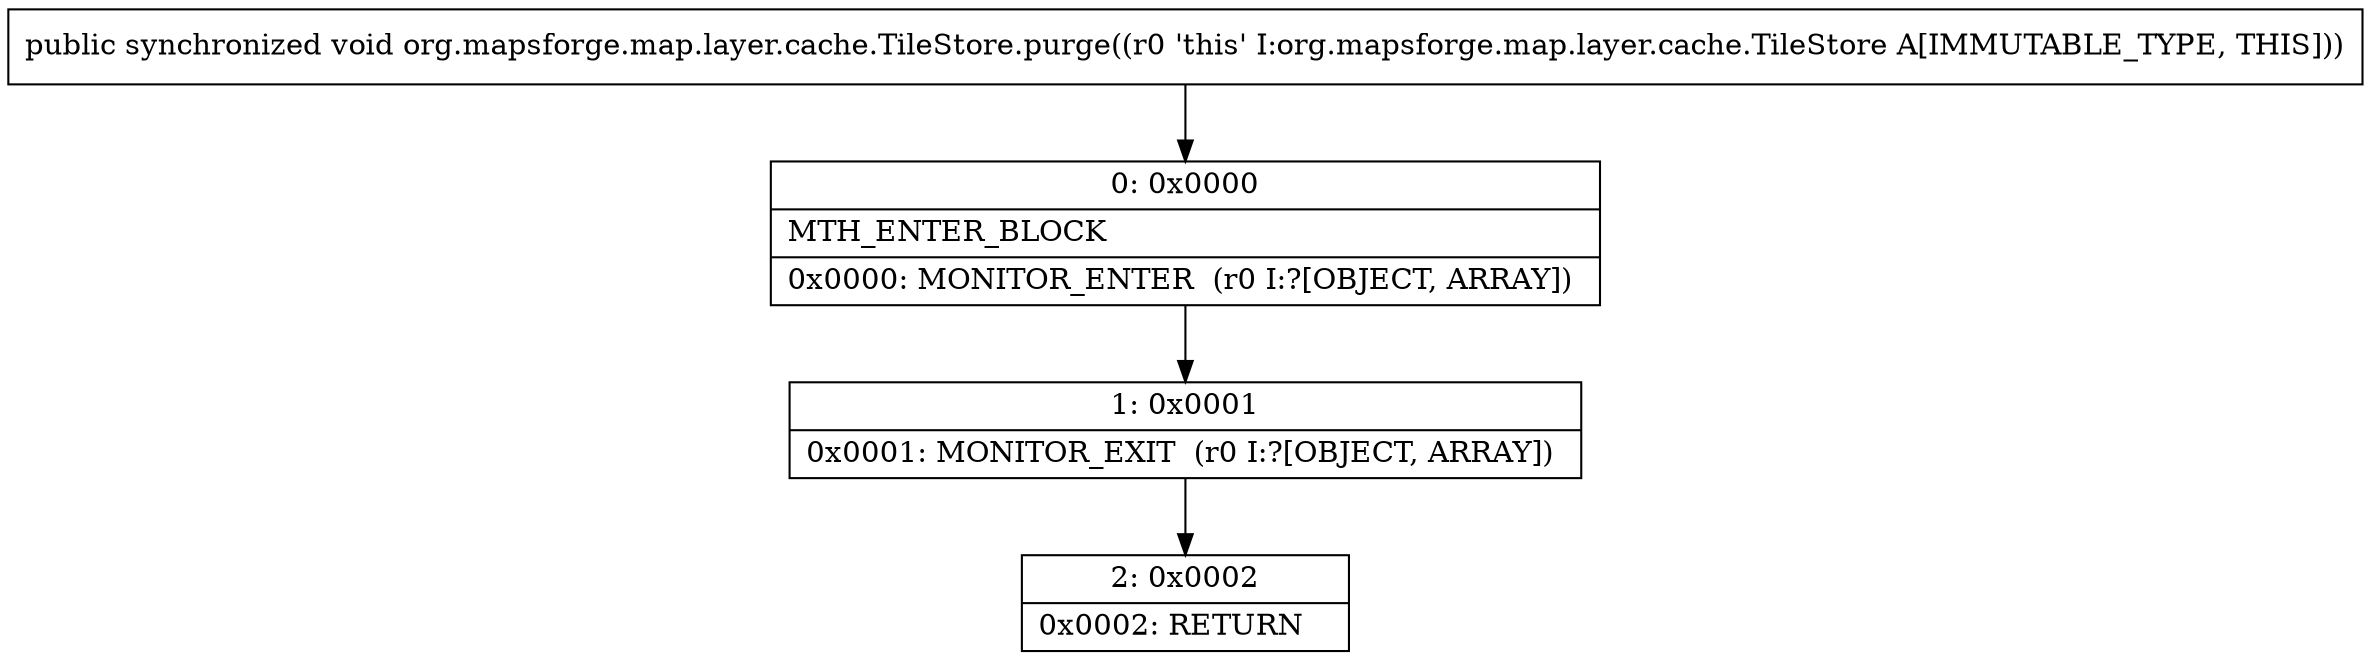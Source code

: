 digraph "CFG fororg.mapsforge.map.layer.cache.TileStore.purge()V" {
Node_0 [shape=record,label="{0\:\ 0x0000|MTH_ENTER_BLOCK\l|0x0000: MONITOR_ENTER  (r0 I:?[OBJECT, ARRAY]) \l}"];
Node_1 [shape=record,label="{1\:\ 0x0001|0x0001: MONITOR_EXIT  (r0 I:?[OBJECT, ARRAY]) \l}"];
Node_2 [shape=record,label="{2\:\ 0x0002|0x0002: RETURN   \l}"];
MethodNode[shape=record,label="{public synchronized void org.mapsforge.map.layer.cache.TileStore.purge((r0 'this' I:org.mapsforge.map.layer.cache.TileStore A[IMMUTABLE_TYPE, THIS])) }"];
MethodNode -> Node_0;
Node_0 -> Node_1;
Node_1 -> Node_2;
}

